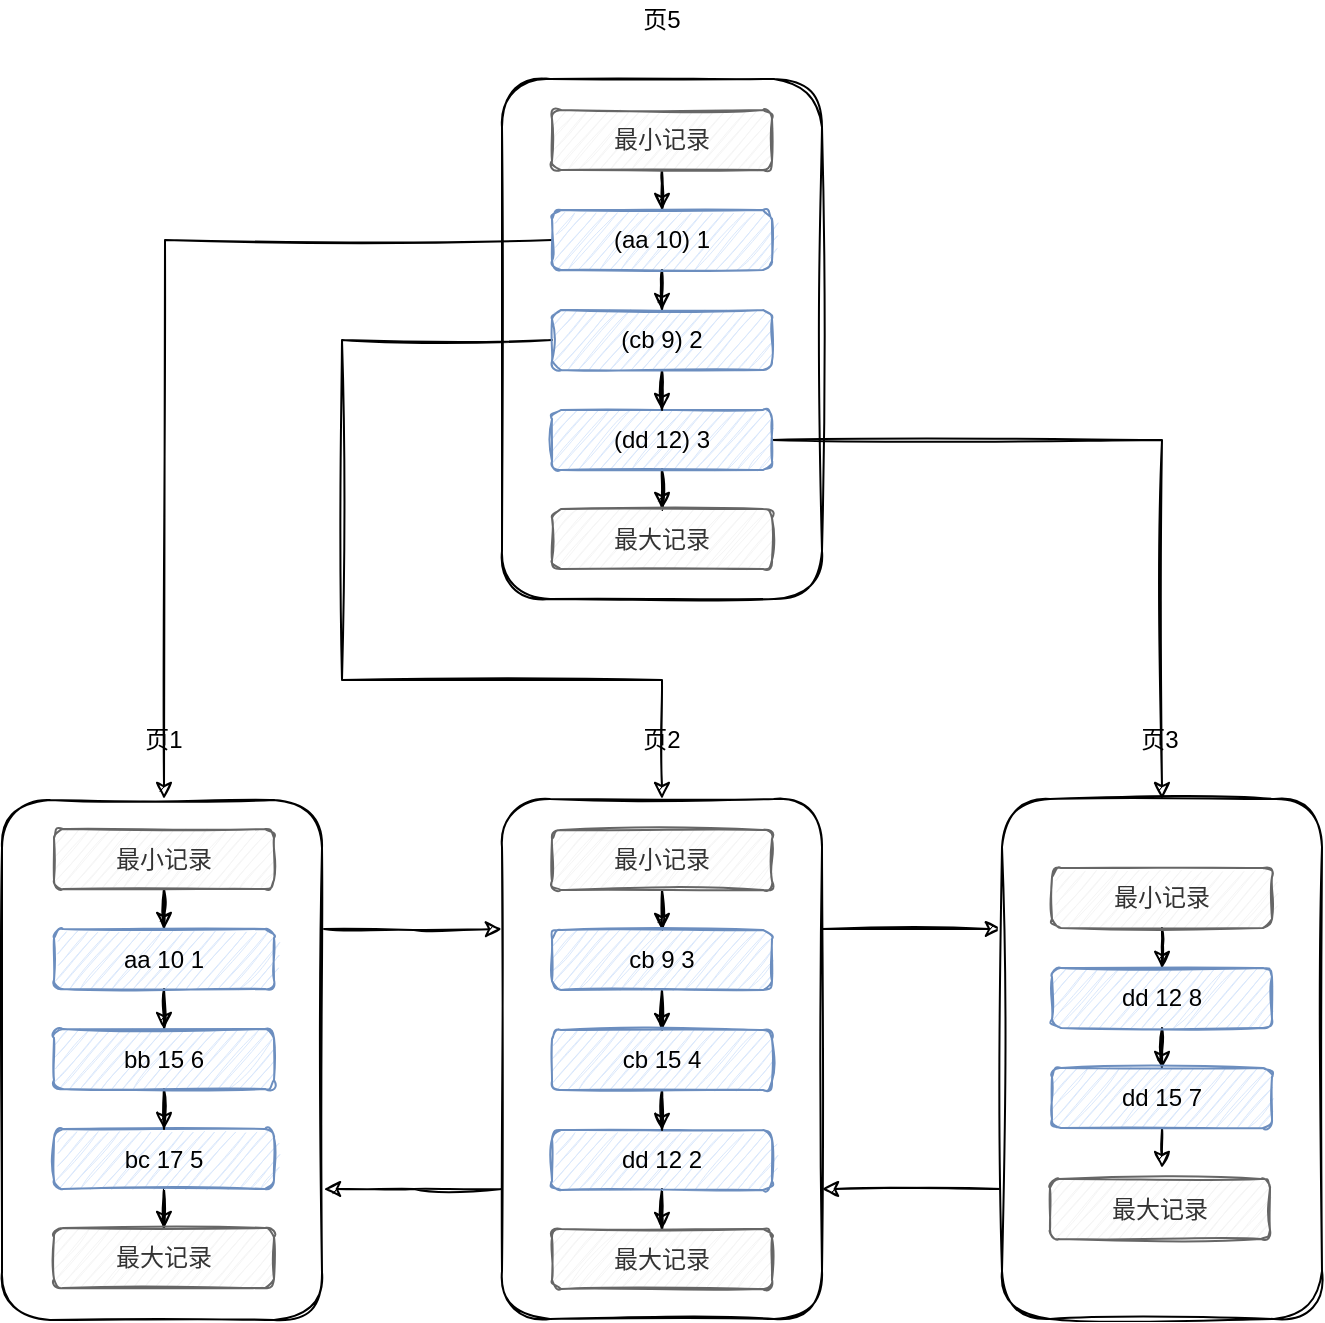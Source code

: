 <mxfile version="13.11.0" type="github">
  <diagram id="WnvvnExdfwj_Au-wTADW" name="Page-1">
    <mxGraphModel dx="946" dy="1707" grid="1" gridSize="10" guides="1" tooltips="1" connect="1" arrows="1" fold="1" page="1" pageScale="1" pageWidth="827" pageHeight="1169" math="0" shadow="0">
      <root>
        <mxCell id="0" />
        <mxCell id="1" parent="0" />
        <mxCell id="Qf5Kfg01TeUM80n74LrG-49" value="" style="rounded=1;whiteSpace=wrap;html=1;sketch=1;" vertex="1" parent="1">
          <mxGeometry x="60" y="340" width="160" height="260" as="geometry" />
        </mxCell>
        <mxCell id="Qf5Kfg01TeUM80n74LrG-1" style="edgeStyle=orthogonalEdgeStyle;rounded=0;sketch=1;orthogonalLoop=1;jettySize=auto;html=1;exitX=1;exitY=0.25;exitDx=0;exitDy=0;entryX=0;entryY=0.25;entryDx=0;entryDy=0;" edge="1" parent="1" target="Qf5Kfg01TeUM80n74LrG-13">
          <mxGeometry relative="1" as="geometry">
            <mxPoint x="221" y="404.5" as="sourcePoint" />
          </mxGeometry>
        </mxCell>
        <mxCell id="Qf5Kfg01TeUM80n74LrG-2" value="" style="edgeStyle=orthogonalEdgeStyle;rounded=0;orthogonalLoop=1;jettySize=auto;html=1;sketch=1;" edge="1" parent="1" source="Qf5Kfg01TeUM80n74LrG-3" target="Qf5Kfg01TeUM80n74LrG-7">
          <mxGeometry relative="1" as="geometry" />
        </mxCell>
        <mxCell id="Qf5Kfg01TeUM80n74LrG-3" value="最小记录" style="rounded=1;whiteSpace=wrap;html=1;sketch=1;fillColor=#f5f5f5;strokeColor=#666666;fontColor=#333333;" vertex="1" parent="1">
          <mxGeometry x="86" y="354.5" width="110" height="30" as="geometry" />
        </mxCell>
        <mxCell id="Qf5Kfg01TeUM80n74LrG-4" value="" style="edgeStyle=orthogonalEdgeStyle;rounded=0;orthogonalLoop=1;jettySize=auto;html=1;sketch=1;" edge="1" parent="1" source="Qf5Kfg01TeUM80n74LrG-5" target="Qf5Kfg01TeUM80n74LrG-10">
          <mxGeometry relative="1" as="geometry" />
        </mxCell>
        <mxCell id="Qf5Kfg01TeUM80n74LrG-5" value="bc 17 5" style="rounded=1;whiteSpace=wrap;html=1;sketch=1;fillColor=#dae8fc;strokeColor=#6c8ebf;" vertex="1" parent="1">
          <mxGeometry x="86" y="504.5" width="110" height="30" as="geometry" />
        </mxCell>
        <mxCell id="Qf5Kfg01TeUM80n74LrG-6" value="" style="edgeStyle=orthogonalEdgeStyle;rounded=0;orthogonalLoop=1;jettySize=auto;html=1;sketch=1;" edge="1" parent="1" source="Qf5Kfg01TeUM80n74LrG-7" target="Qf5Kfg01TeUM80n74LrG-9">
          <mxGeometry relative="1" as="geometry" />
        </mxCell>
        <mxCell id="Qf5Kfg01TeUM80n74LrG-7" value="aa 10 1" style="rounded=1;whiteSpace=wrap;html=1;sketch=1;fillColor=#dae8fc;strokeColor=#6c8ebf;" vertex="1" parent="1">
          <mxGeometry x="86" y="404.5" width="110" height="30" as="geometry" />
        </mxCell>
        <mxCell id="Qf5Kfg01TeUM80n74LrG-8" value="" style="edgeStyle=orthogonalEdgeStyle;rounded=0;orthogonalLoop=1;jettySize=auto;html=1;sketch=1;" edge="1" parent="1" source="Qf5Kfg01TeUM80n74LrG-9" target="Qf5Kfg01TeUM80n74LrG-5">
          <mxGeometry relative="1" as="geometry" />
        </mxCell>
        <mxCell id="Qf5Kfg01TeUM80n74LrG-9" value="bb 15 6" style="rounded=1;whiteSpace=wrap;html=1;sketch=1;fillColor=#dae8fc;strokeColor=#6c8ebf;" vertex="1" parent="1">
          <mxGeometry x="86" y="454.5" width="110" height="30" as="geometry" />
        </mxCell>
        <mxCell id="Qf5Kfg01TeUM80n74LrG-10" value="最大记录" style="rounded=1;whiteSpace=wrap;html=1;sketch=1;fillColor=#f5f5f5;strokeColor=#666666;fontColor=#333333;" vertex="1" parent="1">
          <mxGeometry x="86" y="554" width="110" height="30" as="geometry" />
        </mxCell>
        <mxCell id="Qf5Kfg01TeUM80n74LrG-11" style="edgeStyle=orthogonalEdgeStyle;rounded=0;sketch=1;orthogonalLoop=1;jettySize=auto;html=1;exitX=1;exitY=0.25;exitDx=0;exitDy=0;entryX=0;entryY=0.25;entryDx=0;entryDy=0;" edge="1" parent="1" source="Qf5Kfg01TeUM80n74LrG-13" target="Qf5Kfg01TeUM80n74LrG-24">
          <mxGeometry relative="1" as="geometry" />
        </mxCell>
        <mxCell id="Qf5Kfg01TeUM80n74LrG-12" style="edgeStyle=orthogonalEdgeStyle;rounded=0;sketch=1;orthogonalLoop=1;jettySize=auto;html=1;exitX=0;exitY=0.75;exitDx=0;exitDy=0;entryX=1;entryY=0.75;entryDx=0;entryDy=0;" edge="1" parent="1" source="Qf5Kfg01TeUM80n74LrG-13">
          <mxGeometry relative="1" as="geometry">
            <mxPoint x="221" y="534.5" as="targetPoint" />
          </mxGeometry>
        </mxCell>
        <mxCell id="Qf5Kfg01TeUM80n74LrG-13" value="" style="rounded=1;whiteSpace=wrap;html=1;sketch=1;" vertex="1" parent="1">
          <mxGeometry x="310" y="339.5" width="160" height="260" as="geometry" />
        </mxCell>
        <mxCell id="Qf5Kfg01TeUM80n74LrG-14" value="" style="edgeStyle=orthogonalEdgeStyle;rounded=0;orthogonalLoop=1;jettySize=auto;html=1;sketch=1;" edge="1" parent="1" source="Qf5Kfg01TeUM80n74LrG-15" target="Qf5Kfg01TeUM80n74LrG-19">
          <mxGeometry relative="1" as="geometry" />
        </mxCell>
        <mxCell id="Qf5Kfg01TeUM80n74LrG-15" value="最小记录" style="rounded=1;whiteSpace=wrap;html=1;sketch=1;fillColor=#f5f5f5;strokeColor=#666666;fontColor=#333333;" vertex="1" parent="1">
          <mxGeometry x="335" y="355" width="110" height="30" as="geometry" />
        </mxCell>
        <mxCell id="Qf5Kfg01TeUM80n74LrG-16" value="" style="edgeStyle=orthogonalEdgeStyle;rounded=0;orthogonalLoop=1;jettySize=auto;html=1;sketch=1;" edge="1" parent="1" source="Qf5Kfg01TeUM80n74LrG-17" target="Qf5Kfg01TeUM80n74LrG-22">
          <mxGeometry relative="1" as="geometry" />
        </mxCell>
        <mxCell id="Qf5Kfg01TeUM80n74LrG-17" value="dd 12 2" style="rounded=1;whiteSpace=wrap;html=1;sketch=1;fillColor=#dae8fc;strokeColor=#6c8ebf;" vertex="1" parent="1">
          <mxGeometry x="335" y="505" width="110" height="30" as="geometry" />
        </mxCell>
        <mxCell id="Qf5Kfg01TeUM80n74LrG-18" value="" style="edgeStyle=orthogonalEdgeStyle;rounded=0;orthogonalLoop=1;jettySize=auto;html=1;sketch=1;" edge="1" parent="1" source="Qf5Kfg01TeUM80n74LrG-19" target="Qf5Kfg01TeUM80n74LrG-21">
          <mxGeometry relative="1" as="geometry" />
        </mxCell>
        <mxCell id="Qf5Kfg01TeUM80n74LrG-19" value="cb 9 3" style="rounded=1;whiteSpace=wrap;html=1;sketch=1;fillColor=#dae8fc;strokeColor=#6c8ebf;" vertex="1" parent="1">
          <mxGeometry x="335" y="405" width="110" height="30" as="geometry" />
        </mxCell>
        <mxCell id="Qf5Kfg01TeUM80n74LrG-20" value="" style="edgeStyle=orthogonalEdgeStyle;rounded=0;orthogonalLoop=1;jettySize=auto;html=1;sketch=1;" edge="1" parent="1" source="Qf5Kfg01TeUM80n74LrG-21" target="Qf5Kfg01TeUM80n74LrG-17">
          <mxGeometry relative="1" as="geometry" />
        </mxCell>
        <mxCell id="Qf5Kfg01TeUM80n74LrG-21" value="cb 15 4" style="rounded=1;whiteSpace=wrap;html=1;sketch=1;fillColor=#dae8fc;strokeColor=#6c8ebf;" vertex="1" parent="1">
          <mxGeometry x="335" y="455" width="110" height="30" as="geometry" />
        </mxCell>
        <mxCell id="Qf5Kfg01TeUM80n74LrG-22" value="最大记录" style="rounded=1;whiteSpace=wrap;html=1;sketch=1;fillColor=#f5f5f5;strokeColor=#666666;fontColor=#333333;" vertex="1" parent="1">
          <mxGeometry x="335" y="554.5" width="110" height="30" as="geometry" />
        </mxCell>
        <mxCell id="Qf5Kfg01TeUM80n74LrG-23" style="edgeStyle=orthogonalEdgeStyle;rounded=0;sketch=1;orthogonalLoop=1;jettySize=auto;html=1;exitX=0;exitY=0.75;exitDx=0;exitDy=0;entryX=1;entryY=0.75;entryDx=0;entryDy=0;" edge="1" parent="1" source="Qf5Kfg01TeUM80n74LrG-24" target="Qf5Kfg01TeUM80n74LrG-13">
          <mxGeometry relative="1" as="geometry" />
        </mxCell>
        <mxCell id="Qf5Kfg01TeUM80n74LrG-24" value="" style="rounded=1;whiteSpace=wrap;html=1;sketch=1;" vertex="1" parent="1">
          <mxGeometry x="560" y="339.5" width="160" height="260" as="geometry" />
        </mxCell>
        <mxCell id="Qf5Kfg01TeUM80n74LrG-25" value="" style="edgeStyle=orthogonalEdgeStyle;rounded=0;orthogonalLoop=1;jettySize=auto;html=1;sketch=1;" edge="1" parent="1" source="Qf5Kfg01TeUM80n74LrG-26" target="Qf5Kfg01TeUM80n74LrG-28">
          <mxGeometry relative="1" as="geometry" />
        </mxCell>
        <mxCell id="Qf5Kfg01TeUM80n74LrG-26" value="最小记录" style="rounded=1;whiteSpace=wrap;html=1;sketch=1;fillColor=#f5f5f5;strokeColor=#666666;fontColor=#333333;" vertex="1" parent="1">
          <mxGeometry x="585" y="374" width="110" height="30" as="geometry" />
        </mxCell>
        <mxCell id="Qf5Kfg01TeUM80n74LrG-27" value="" style="edgeStyle=orthogonalEdgeStyle;rounded=0;orthogonalLoop=1;jettySize=auto;html=1;sketch=1;" edge="1" parent="1" source="Qf5Kfg01TeUM80n74LrG-28" target="Qf5Kfg01TeUM80n74LrG-30">
          <mxGeometry relative="1" as="geometry" />
        </mxCell>
        <mxCell id="Qf5Kfg01TeUM80n74LrG-28" value="dd 12 8" style="rounded=1;whiteSpace=wrap;html=1;sketch=1;fillColor=#dae8fc;strokeColor=#6c8ebf;" vertex="1" parent="1">
          <mxGeometry x="585" y="424" width="110" height="30" as="geometry" />
        </mxCell>
        <mxCell id="Qf5Kfg01TeUM80n74LrG-29" value="" style="edgeStyle=orthogonalEdgeStyle;rounded=0;orthogonalLoop=1;jettySize=auto;html=1;sketch=1;" edge="1" parent="1" source="Qf5Kfg01TeUM80n74LrG-30">
          <mxGeometry relative="1" as="geometry">
            <mxPoint x="640" y="524" as="targetPoint" />
          </mxGeometry>
        </mxCell>
        <mxCell id="Qf5Kfg01TeUM80n74LrG-30" value="dd 15 7" style="rounded=1;whiteSpace=wrap;html=1;sketch=1;fillColor=#dae8fc;strokeColor=#6c8ebf;" vertex="1" parent="1">
          <mxGeometry x="585" y="474" width="110" height="30" as="geometry" />
        </mxCell>
        <mxCell id="Qf5Kfg01TeUM80n74LrG-31" value="最大记录" style="rounded=1;whiteSpace=wrap;html=1;sketch=1;fillColor=#f5f5f5;strokeColor=#666666;fontColor=#333333;" vertex="1" parent="1">
          <mxGeometry x="584" y="529.5" width="110" height="30" as="geometry" />
        </mxCell>
        <mxCell id="Qf5Kfg01TeUM80n74LrG-32" value="页1" style="text;html=1;strokeColor=none;fillColor=none;align=center;verticalAlign=middle;whiteSpace=wrap;rounded=0;sketch=1;" vertex="1" parent="1">
          <mxGeometry x="121" y="300" width="40" height="20" as="geometry" />
        </mxCell>
        <mxCell id="Qf5Kfg01TeUM80n74LrG-33" value="页2" style="text;html=1;strokeColor=none;fillColor=none;align=center;verticalAlign=middle;whiteSpace=wrap;rounded=0;sketch=1;" vertex="1" parent="1">
          <mxGeometry x="370" y="300" width="40" height="20" as="geometry" />
        </mxCell>
        <mxCell id="Qf5Kfg01TeUM80n74LrG-34" value="页3" style="text;html=1;strokeColor=none;fillColor=none;align=center;verticalAlign=middle;whiteSpace=wrap;rounded=0;sketch=1;" vertex="1" parent="1">
          <mxGeometry x="619" y="300" width="40" height="20" as="geometry" />
        </mxCell>
        <mxCell id="Qf5Kfg01TeUM80n74LrG-35" value="" style="rounded=1;whiteSpace=wrap;html=1;sketch=1;" vertex="1" parent="1">
          <mxGeometry x="310" y="-20.5" width="160" height="260" as="geometry" />
        </mxCell>
        <mxCell id="Qf5Kfg01TeUM80n74LrG-36" value="" style="edgeStyle=orthogonalEdgeStyle;rounded=0;orthogonalLoop=1;jettySize=auto;html=1;sketch=1;" edge="1" parent="1" source="Qf5Kfg01TeUM80n74LrG-37" target="Qf5Kfg01TeUM80n74LrG-43">
          <mxGeometry relative="1" as="geometry" />
        </mxCell>
        <mxCell id="Qf5Kfg01TeUM80n74LrG-37" value="最小记录" style="rounded=1;whiteSpace=wrap;html=1;sketch=1;fillColor=#f5f5f5;strokeColor=#666666;fontColor=#333333;" vertex="1" parent="1">
          <mxGeometry x="335" y="-5" width="110" height="30" as="geometry" />
        </mxCell>
        <mxCell id="Qf5Kfg01TeUM80n74LrG-38" value="" style="edgeStyle=orthogonalEdgeStyle;rounded=0;orthogonalLoop=1;jettySize=auto;html=1;sketch=1;" edge="1" parent="1" source="Qf5Kfg01TeUM80n74LrG-40" target="Qf5Kfg01TeUM80n74LrG-47">
          <mxGeometry relative="1" as="geometry" />
        </mxCell>
        <mxCell id="Qf5Kfg01TeUM80n74LrG-39" style="edgeStyle=orthogonalEdgeStyle;rounded=0;orthogonalLoop=1;jettySize=auto;html=1;exitX=1;exitY=0.5;exitDx=0;exitDy=0;entryX=0.5;entryY=0;entryDx=0;entryDy=0;sketch=1;" edge="1" parent="1" source="Qf5Kfg01TeUM80n74LrG-40" target="Qf5Kfg01TeUM80n74LrG-24">
          <mxGeometry relative="1" as="geometry" />
        </mxCell>
        <mxCell id="Qf5Kfg01TeUM80n74LrG-40" value="(dd 12) 3" style="rounded=1;whiteSpace=wrap;html=1;sketch=1;fillColor=#dae8fc;strokeColor=#6c8ebf;" vertex="1" parent="1">
          <mxGeometry x="335" y="145" width="110" height="30" as="geometry" />
        </mxCell>
        <mxCell id="Qf5Kfg01TeUM80n74LrG-41" value="" style="edgeStyle=orthogonalEdgeStyle;rounded=0;orthogonalLoop=1;jettySize=auto;html=1;sketch=1;" edge="1" parent="1" source="Qf5Kfg01TeUM80n74LrG-43" target="Qf5Kfg01TeUM80n74LrG-46">
          <mxGeometry relative="1" as="geometry" />
        </mxCell>
        <mxCell id="Qf5Kfg01TeUM80n74LrG-42" style="edgeStyle=orthogonalEdgeStyle;rounded=0;orthogonalLoop=1;jettySize=auto;html=1;exitX=0;exitY=0.5;exitDx=0;exitDy=0;entryX=0.5;entryY=0;entryDx=0;entryDy=0;sketch=1;" edge="1" parent="1" source="Qf5Kfg01TeUM80n74LrG-43">
          <mxGeometry relative="1" as="geometry">
            <mxPoint x="141" y="339.5" as="targetPoint" />
          </mxGeometry>
        </mxCell>
        <mxCell id="Qf5Kfg01TeUM80n74LrG-43" value="(aa 10) 1" style="rounded=1;whiteSpace=wrap;html=1;sketch=1;fillColor=#dae8fc;strokeColor=#6c8ebf;" vertex="1" parent="1">
          <mxGeometry x="335" y="45" width="110" height="30" as="geometry" />
        </mxCell>
        <mxCell id="Qf5Kfg01TeUM80n74LrG-44" value="" style="edgeStyle=orthogonalEdgeStyle;rounded=0;orthogonalLoop=1;jettySize=auto;html=1;sketch=1;" edge="1" parent="1" source="Qf5Kfg01TeUM80n74LrG-46" target="Qf5Kfg01TeUM80n74LrG-40">
          <mxGeometry relative="1" as="geometry" />
        </mxCell>
        <mxCell id="Qf5Kfg01TeUM80n74LrG-45" style="edgeStyle=orthogonalEdgeStyle;rounded=0;orthogonalLoop=1;jettySize=auto;html=1;exitX=0;exitY=0.5;exitDx=0;exitDy=0;entryX=0.5;entryY=0;entryDx=0;entryDy=0;sketch=1;" edge="1" parent="1" source="Qf5Kfg01TeUM80n74LrG-46" target="Qf5Kfg01TeUM80n74LrG-13">
          <mxGeometry relative="1" as="geometry">
            <Array as="points">
              <mxPoint x="230" y="110" />
              <mxPoint x="230" y="280" />
              <mxPoint x="390" y="280" />
            </Array>
          </mxGeometry>
        </mxCell>
        <mxCell id="Qf5Kfg01TeUM80n74LrG-46" value="(cb 9) 2" style="rounded=1;whiteSpace=wrap;html=1;sketch=1;fillColor=#dae8fc;strokeColor=#6c8ebf;" vertex="1" parent="1">
          <mxGeometry x="335" y="95" width="110" height="30" as="geometry" />
        </mxCell>
        <mxCell id="Qf5Kfg01TeUM80n74LrG-47" value="最大记录" style="rounded=1;whiteSpace=wrap;html=1;sketch=1;fillColor=#f5f5f5;strokeColor=#666666;fontColor=#333333;" vertex="1" parent="1">
          <mxGeometry x="335" y="194.5" width="110" height="30" as="geometry" />
        </mxCell>
        <mxCell id="Qf5Kfg01TeUM80n74LrG-48" value="页5" style="text;html=1;strokeColor=none;fillColor=none;align=center;verticalAlign=middle;whiteSpace=wrap;rounded=0;sketch=1;" vertex="1" parent="1">
          <mxGeometry x="370" y="-60" width="40" height="20" as="geometry" />
        </mxCell>
      </root>
    </mxGraphModel>
  </diagram>
</mxfile>
